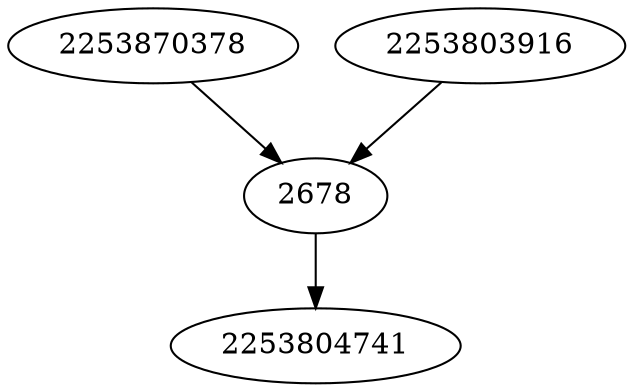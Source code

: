 strict digraph  {
2253870378;
2253803916;
2253804741;
2678;
2253870378 -> 2678;
2253803916 -> 2678;
2678 -> 2253804741;
}

